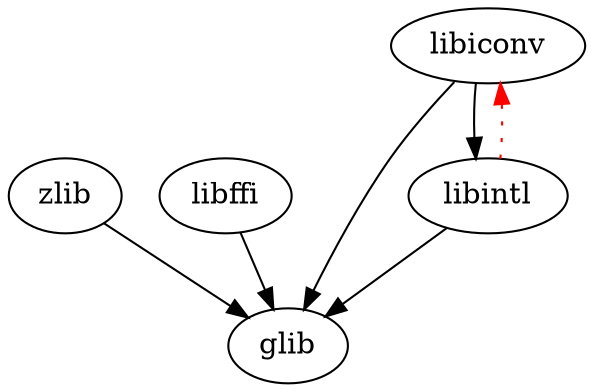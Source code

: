 /*
    dot glib.dot -T pdf -o glib.pdf
    dot glib.dot -T svg -o glib.svg
 */
digraph "Dependency Graph" {
    zlib -> glib;
    libffi -> glib;
    libiconv -> glib;
    libiconv -> libintl -> glib;
    libintl -> libiconv [color=red, style=dotted];
}
